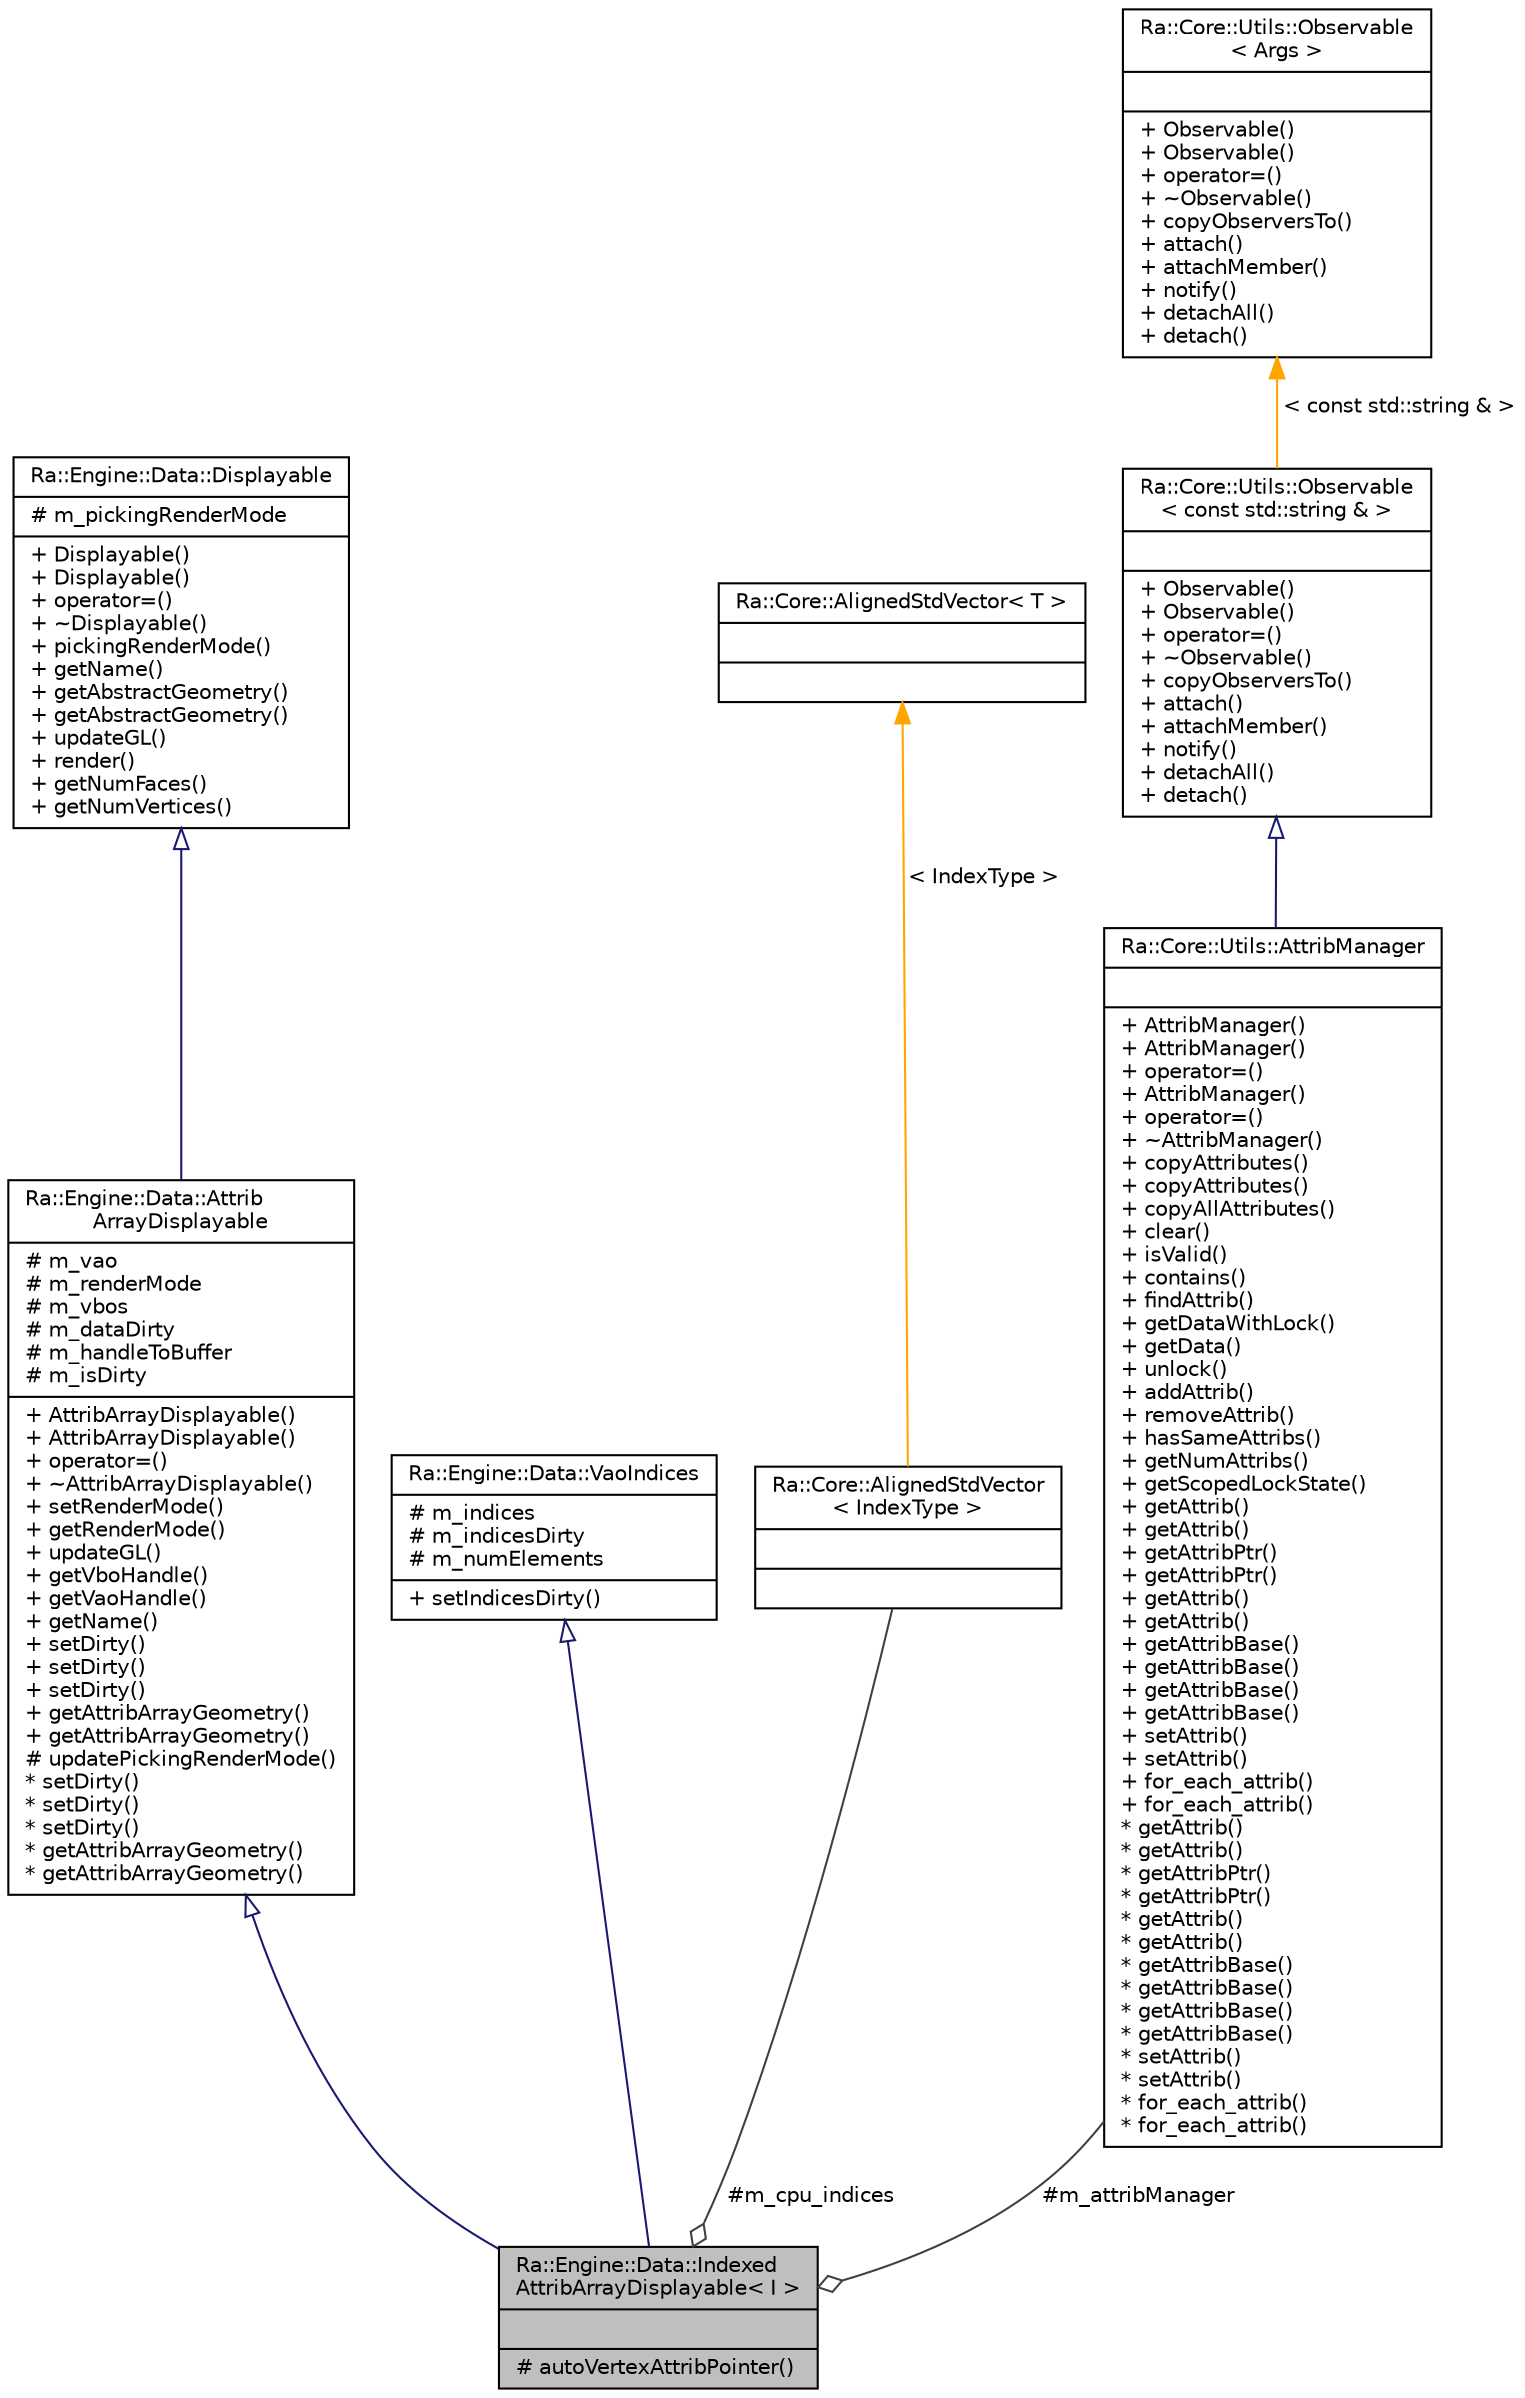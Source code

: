 digraph "Ra::Engine::Data::IndexedAttribArrayDisplayable&lt; I &gt;"
{
 // INTERACTIVE_SVG=YES
 // LATEX_PDF_SIZE
  edge [fontname="Helvetica",fontsize="10",labelfontname="Helvetica",labelfontsize="10"];
  node [fontname="Helvetica",fontsize="10",shape=record];
  Node1 [label="{Ra::Engine::Data::Indexed\lAttribArrayDisplayable\< I \>\n||# autoVertexAttribPointer()\l}",height=0.2,width=0.4,color="black", fillcolor="grey75", style="filled", fontcolor="black",tooltip=" "];
  Node2 -> Node1 [dir="back",color="midnightblue",fontsize="10",style="solid",arrowtail="onormal",fontname="Helvetica"];
  Node2 [label="{Ra::Engine::Data::Attrib\lArrayDisplayable\n|# m_vao\l# m_renderMode\l# m_vbos\l# m_dataDirty\l# m_handleToBuffer\l# m_isDirty\l|+ AttribArrayDisplayable()\l+ AttribArrayDisplayable()\l+ operator=()\l+ ~AttribArrayDisplayable()\l+ setRenderMode()\l+ getRenderMode()\l+ updateGL()\l+ getVboHandle()\l+ getVaoHandle()\l+ getName()\l+ setDirty()\l+ setDirty()\l+ setDirty()\l+ getAttribArrayGeometry()\l+ getAttribArrayGeometry()\l# updatePickingRenderMode()\l* setDirty()\l* setDirty()\l* setDirty()\l* getAttribArrayGeometry()\l* getAttribArrayGeometry()\l}",height=0.2,width=0.4,color="black", fillcolor="white", style="filled",URL="$classRa_1_1Engine_1_1Data_1_1AttribArrayDisplayable.html",tooltip=" "];
  Node3 -> Node2 [dir="back",color="midnightblue",fontsize="10",style="solid",arrowtail="onormal",fontname="Helvetica"];
  Node3 [label="{Ra::Engine::Data::Displayable\n|# m_pickingRenderMode\l|+ Displayable()\l+ Displayable()\l+ operator=()\l+ ~Displayable()\l+ pickingRenderMode()\l+ getName()\l+ getAbstractGeometry()\l+ getAbstractGeometry()\l+ updateGL()\l+ render()\l+ getNumFaces()\l+ getNumVertices()\l}",height=0.2,width=0.4,color="black", fillcolor="white", style="filled",URL="$classRa_1_1Engine_1_1Data_1_1Displayable.html",tooltip=" "];
  Node4 -> Node1 [dir="back",color="midnightblue",fontsize="10",style="solid",arrowtail="onormal",fontname="Helvetica"];
  Node4 [label="{Ra::Engine::Data::VaoIndices\n|# m_indices\l# m_indicesDirty\l# m_numElements\l|+ setIndicesDirty()\l}",height=0.2,width=0.4,color="black", fillcolor="white", style="filled",URL="$classRa_1_1Engine_1_1Data_1_1VaoIndices.html",tooltip="Concept class to ensure consistent naming of VaoIndices accross derived classes."];
  Node5 -> Node1 [color="grey25",fontsize="10",style="solid",label=" #m_cpu_indices" ,arrowhead="odiamond",fontname="Helvetica"];
  Node5 [label="{Ra::Core::AlignedStdVector\l\< IndexType \>\n||}",height=0.2,width=0.4,color="black", fillcolor="white", style="filled",URL="$structRa_1_1Core_1_1AlignedStdVector.html",tooltip=" "];
  Node6 -> Node5 [dir="back",color="orange",fontsize="10",style="solid",label=" \< IndexType \>" ,fontname="Helvetica"];
  Node6 [label="{Ra::Core::AlignedStdVector\< T \>\n||}",height=0.2,width=0.4,color="black", fillcolor="white", style="filled",URL="$structRa_1_1Core_1_1AlignedStdVector.html",tooltip=" "];
  Node7 -> Node1 [color="grey25",fontsize="10",style="solid",label=" #m_attribManager" ,arrowhead="odiamond",fontname="Helvetica"];
  Node7 [label="{Ra::Core::Utils::AttribManager\n||+ AttribManager()\l+ AttribManager()\l+ operator=()\l+ AttribManager()\l+ operator=()\l+ ~AttribManager()\l+ copyAttributes()\l+ copyAttributes()\l+ copyAllAttributes()\l+ clear()\l+ isValid()\l+ contains()\l+ findAttrib()\l+ getDataWithLock()\l+ getData()\l+ unlock()\l+ addAttrib()\l+ removeAttrib()\l+ hasSameAttribs()\l+ getNumAttribs()\l+ getScopedLockState()\l+ getAttrib()\l+ getAttrib()\l+ getAttribPtr()\l+ getAttribPtr()\l+ getAttrib()\l+ getAttrib()\l+ getAttribBase()\l+ getAttribBase()\l+ getAttribBase()\l+ getAttribBase()\l+ setAttrib()\l+ setAttrib()\l+ for_each_attrib()\l+ for_each_attrib()\l* getAttrib()\l* getAttrib()\l* getAttribPtr()\l* getAttribPtr()\l* getAttrib()\l* getAttrib()\l* getAttribBase()\l* getAttribBase()\l* getAttribBase()\l* getAttribBase()\l* setAttrib()\l* setAttrib()\l* for_each_attrib()\l* for_each_attrib()\l}",height=0.2,width=0.4,color="black", fillcolor="white", style="filled",URL="$classRa_1_1Core_1_1Utils_1_1AttribManager.html",tooltip="The AttribManager provides attributes management by handles."];
  Node8 -> Node7 [dir="back",color="midnightblue",fontsize="10",style="solid",arrowtail="onormal",fontname="Helvetica"];
  Node8 [label="{Ra::Core::Utils::Observable\l\< const std::string & \>\n||+ Observable()\l+ Observable()\l+ operator=()\l+ ~Observable()\l+ copyObserversTo()\l+ attach()\l+ attachMember()\l+ notify()\l+ detachAll()\l+ detach()\l}",height=0.2,width=0.4,color="black", fillcolor="white", style="filled",URL="$classRa_1_1Core_1_1Utils_1_1Observable.html",tooltip=" "];
  Node9 -> Node8 [dir="back",color="orange",fontsize="10",style="solid",label=" \< const std::string & \>" ,fontname="Helvetica"];
  Node9 [label="{Ra::Core::Utils::Observable\l\< Args \>\n||+ Observable()\l+ Observable()\l+ operator=()\l+ ~Observable()\l+ copyObserversTo()\l+ attach()\l+ attachMember()\l+ notify()\l+ detachAll()\l+ detach()\l}",height=0.2,width=0.4,color="black", fillcolor="white", style="filled",URL="$classRa_1_1Core_1_1Utils_1_1Observable.html",tooltip=" "];
}
